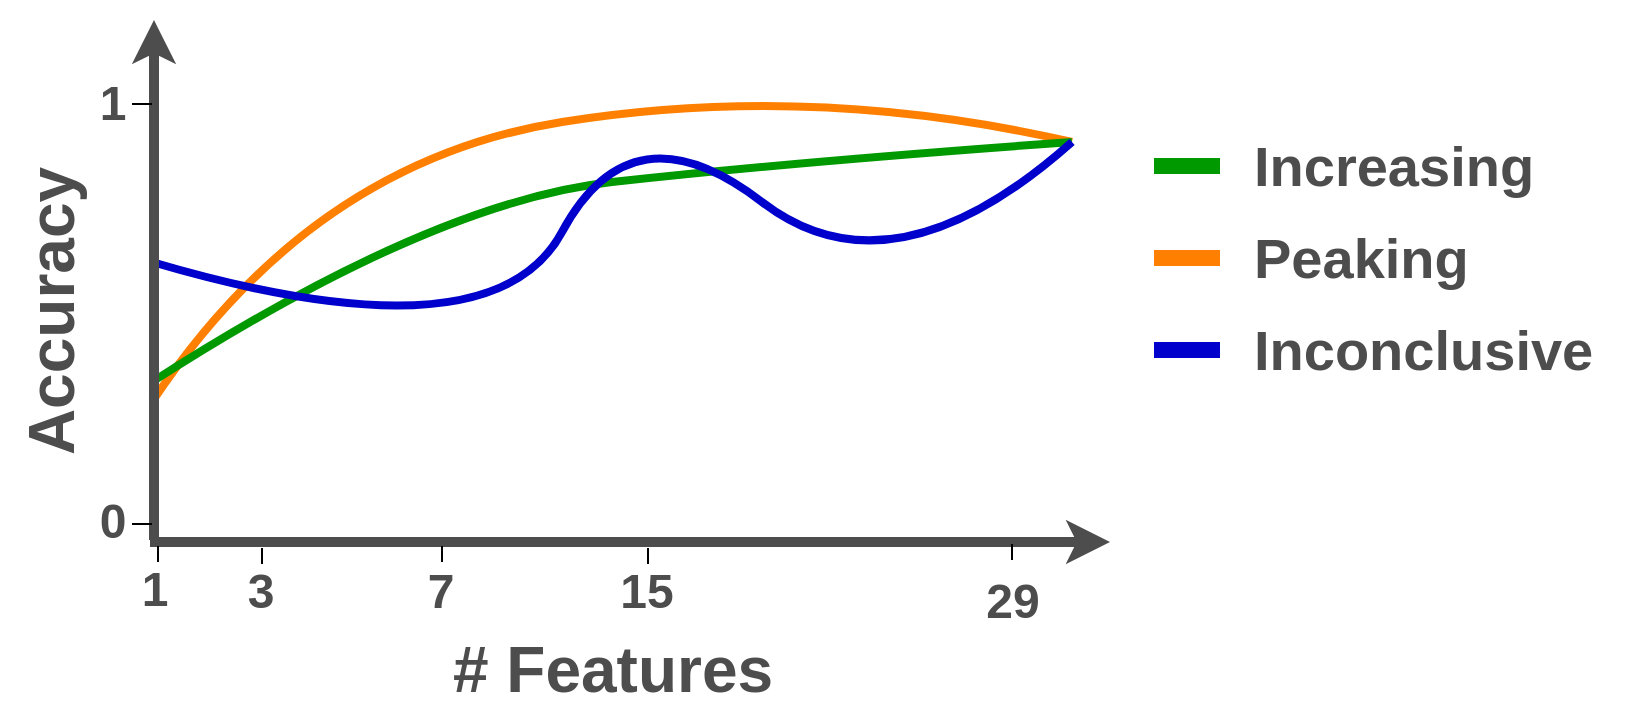 <mxfile version="26.0.4">
  <diagram name="Page-1" id="YtNEuHFWPV901iRKTTCi">
    <mxGraphModel dx="710" dy="428" grid="1" gridSize="10" guides="1" tooltips="1" connect="1" arrows="1" fold="1" page="1" pageScale="1" pageWidth="850" pageHeight="1100" math="0" shadow="0">
      <root>
        <mxCell id="0" />
        <mxCell id="1" parent="0" />
        <mxCell id="69AqdLr16PS92nj_bi0x-2" value="" style="endArrow=classic;html=1;rounded=0;strokeWidth=5;strokeColor=#4D4D4D;fontSize=24;" parent="1" edge="1">
          <mxGeometry width="50" height="50" relative="1" as="geometry">
            <mxPoint x="159" y="520" as="sourcePoint" />
            <mxPoint x="639" y="520" as="targetPoint" />
          </mxGeometry>
        </mxCell>
        <mxCell id="69AqdLr16PS92nj_bi0x-3" value="" style="curved=1;endArrow=none;html=1;rounded=0;strokeColor=#FF8000;strokeWidth=4;endFill=0;fontSize=28;" parent="1" edge="1">
          <mxGeometry width="50" height="50" relative="1" as="geometry">
            <mxPoint x="160" y="450" as="sourcePoint" />
            <mxPoint x="620" y="320" as="targetPoint" />
            <Array as="points">
              <mxPoint x="240" y="330" />
              <mxPoint x="490" y="290" />
            </Array>
          </mxGeometry>
        </mxCell>
        <mxCell id="69AqdLr16PS92nj_bi0x-4" value="" style="curved=1;endArrow=none;html=1;rounded=0;strokeColor=#009900;strokeWidth=4;endFill=0;fontSize=28;" parent="1" edge="1">
          <mxGeometry width="50" height="50" relative="1" as="geometry">
            <mxPoint x="160" y="440" as="sourcePoint" />
            <mxPoint x="620" y="320" as="targetPoint" />
            <Array as="points">
              <mxPoint x="300" y="350" />
              <mxPoint x="480" y="330" />
            </Array>
          </mxGeometry>
        </mxCell>
        <mxCell id="69AqdLr16PS92nj_bi0x-6" value="" style="curved=1;endArrow=none;html=1;rounded=0;strokeColor=#0000CC;strokeWidth=4;endFill=0;fontSize=28;" parent="1" edge="1">
          <mxGeometry width="50" height="50" relative="1" as="geometry">
            <mxPoint x="160" y="380" as="sourcePoint" />
            <mxPoint x="620" y="320" as="targetPoint" />
            <Array as="points">
              <mxPoint x="330" y="430" />
              <mxPoint x="400" y="300" />
              <mxPoint x="530" y="400" />
            </Array>
          </mxGeometry>
        </mxCell>
        <mxCell id="69AqdLr16PS92nj_bi0x-7" value="&lt;font style=&quot;font-size: 32px;&quot; color=&quot;#4d4d4d&quot;&gt;Accuracy&lt;/font&gt;" style="text;html=1;align=center;verticalAlign=middle;resizable=0;points=[];autosize=1;strokeColor=none;fillColor=none;rotation=270;fontStyle=1;fontSize=32;" parent="1" vertex="1">
          <mxGeometry x="25" y="380" width="170" height="50" as="geometry" />
        </mxCell>
        <mxCell id="69AqdLr16PS92nj_bi0x-8" value="&lt;font style=&quot;font-size: 32px;&quot; color=&quot;#4d4d4d&quot;&gt;# Features&lt;/font&gt;" style="text;html=1;align=center;verticalAlign=middle;resizable=0;points=[];autosize=1;strokeColor=none;fillColor=none;rotation=0;fontStyle=1;fontSize=32;" parent="1" vertex="1">
          <mxGeometry x="300" y="559" width="180" height="50" as="geometry" />
        </mxCell>
        <mxCell id="69AqdLr16PS92nj_bi0x-9" value="" style="rounded=0;whiteSpace=wrap;html=1;fillColor=none;strokeColor=none;fontSize=28;" parent="1" vertex="1">
          <mxGeometry x="644" y="302" width="230" height="160" as="geometry" />
        </mxCell>
        <mxCell id="69AqdLr16PS92nj_bi0x-10" value="" style="endArrow=none;html=1;rounded=0;strokeWidth=8;strokeColor=#009900;fontSize=28;" parent="1" edge="1">
          <mxGeometry width="50" height="50" relative="1" as="geometry">
            <mxPoint x="661" y="332" as="sourcePoint" />
            <mxPoint x="694" y="332" as="targetPoint" />
          </mxGeometry>
        </mxCell>
        <mxCell id="69AqdLr16PS92nj_bi0x-13" value="&lt;font color=&quot;#4d4d4d&quot; style=&quot;font-size: 28px;&quot;&gt;Increasing&lt;/font&gt;" style="text;html=1;align=left;verticalAlign=middle;resizable=0;points=[];autosize=1;strokeColor=none;fillColor=none;rotation=0;fontStyle=1;container=0;fontSize=28;" parent="1" vertex="1">
          <mxGeometry x="709" y="307" width="160" height="50" as="geometry" />
        </mxCell>
        <mxCell id="69AqdLr16PS92nj_bi0x-16" value="" style="endArrow=none;html=1;rounded=0;strokeWidth=8;strokeColor=#FF8000;fontSize=28;" parent="1" edge="1">
          <mxGeometry width="50" height="50" relative="1" as="geometry">
            <mxPoint x="661" y="378" as="sourcePoint" />
            <mxPoint x="694" y="378" as="targetPoint" />
          </mxGeometry>
        </mxCell>
        <mxCell id="69AqdLr16PS92nj_bi0x-17" value="&lt;font style=&quot;font-size: 28px;&quot; color=&quot;#4d4d4d&quot;&gt;&lt;b style=&quot;font-size: 28px;&quot;&gt;Peaking&lt;/b&gt;&lt;/font&gt;" style="text;html=1;align=left;verticalAlign=middle;resizable=0;points=[];autosize=1;strokeColor=none;fillColor=none;rotation=0;container=0;fontSize=28;" parent="1" vertex="1">
          <mxGeometry x="709" y="353" width="130" height="50" as="geometry" />
        </mxCell>
        <mxCell id="69AqdLr16PS92nj_bi0x-19" value="" style="endArrow=none;html=1;rounded=0;strokeWidth=8;strokeColor=#0000CC;fontSize=28;" parent="1" edge="1">
          <mxGeometry width="50" height="50" relative="1" as="geometry">
            <mxPoint x="661" y="424" as="sourcePoint" />
            <mxPoint x="694" y="424" as="targetPoint" />
          </mxGeometry>
        </mxCell>
        <mxCell id="69AqdLr16PS92nj_bi0x-20" value="&lt;font color=&quot;#4d4d4d&quot; style=&quot;font-size: 28px;&quot;&gt;Inconclusive&lt;/font&gt;" style="text;html=1;align=left;verticalAlign=middle;resizable=0;points=[];autosize=1;strokeColor=none;fillColor=none;rotation=0;fontStyle=1;container=0;fontSize=28;" parent="1" vertex="1">
          <mxGeometry x="709" y="399" width="190" height="50" as="geometry" />
        </mxCell>
        <mxCell id="69AqdLr16PS92nj_bi0x-1" value="" style="endArrow=classic;html=1;rounded=1;strokeWidth=5;strokeColor=#4D4D4D;targetPerimeterSpacing=0;curved=0;fontSize=28;" parent="1" edge="1">
          <mxGeometry width="50" height="50" relative="1" as="geometry">
            <mxPoint x="161" y="519" as="sourcePoint" />
            <mxPoint x="161" y="259" as="targetPoint" />
          </mxGeometry>
        </mxCell>
        <mxCell id="eyTMe6cXIUT7Y2GQUFFV-1" value="&lt;font color=&quot;#4d4d4d&quot;&gt;0&lt;/font&gt;" style="text;html=1;align=center;verticalAlign=middle;resizable=0;points=[];autosize=1;strokeColor=none;fillColor=none;rotation=0;fontStyle=1;fontSize=24;" vertex="1" parent="1">
          <mxGeometry x="120" y="490" width="40" height="40" as="geometry" />
        </mxCell>
        <mxCell id="eyTMe6cXIUT7Y2GQUFFV-3" value="&lt;font color=&quot;#4d4d4d&quot;&gt;1&lt;/font&gt;" style="text;html=1;align=center;verticalAlign=middle;resizable=0;points=[];autosize=1;strokeColor=none;fillColor=none;rotation=0;fontStyle=1;fontSize=24;" vertex="1" parent="1">
          <mxGeometry x="120" y="281" width="40" height="40" as="geometry" />
        </mxCell>
        <mxCell id="eyTMe6cXIUT7Y2GQUFFV-5" value="&lt;font color=&quot;#4d4d4d&quot;&gt;1&lt;/font&gt;" style="text;html=1;align=center;verticalAlign=middle;resizable=0;points=[];autosize=1;strokeColor=none;fillColor=none;rotation=0;fontStyle=1;fontSize=24;" vertex="1" parent="1">
          <mxGeometry x="141" y="524" width="40" height="40" as="geometry" />
        </mxCell>
        <mxCell id="eyTMe6cXIUT7Y2GQUFFV-6" value="&lt;font color=&quot;#4d4d4d&quot;&gt;3&lt;/font&gt;" style="text;html=1;align=center;verticalAlign=middle;resizable=0;points=[];autosize=1;strokeColor=none;fillColor=none;rotation=0;fontStyle=1;fontSize=24;" vertex="1" parent="1">
          <mxGeometry x="194" y="525" width="40" height="40" as="geometry" />
        </mxCell>
        <mxCell id="eyTMe6cXIUT7Y2GQUFFV-8" value="&lt;font color=&quot;#4d4d4d&quot;&gt;7&lt;/font&gt;" style="text;html=1;align=center;verticalAlign=middle;resizable=0;points=[];autosize=1;strokeColor=none;fillColor=none;rotation=0;fontStyle=1;fontSize=24;" vertex="1" parent="1">
          <mxGeometry x="284" y="525" width="40" height="40" as="geometry" />
        </mxCell>
        <mxCell id="eyTMe6cXIUT7Y2GQUFFV-9" value="&lt;font color=&quot;#4d4d4d&quot;&gt;15&lt;/font&gt;" style="text;html=1;align=center;verticalAlign=middle;resizable=0;points=[];autosize=1;strokeColor=none;fillColor=none;rotation=0;fontStyle=1;fontSize=24;" vertex="1" parent="1">
          <mxGeometry x="382" y="525" width="50" height="40" as="geometry" />
        </mxCell>
        <mxCell id="eyTMe6cXIUT7Y2GQUFFV-11" value="&lt;font color=&quot;#4d4d4d&quot;&gt;29&lt;/font&gt;" style="text;html=1;align=center;verticalAlign=middle;resizable=0;points=[];autosize=1;strokeColor=none;fillColor=none;rotation=0;fontStyle=1;fontSize=24;" vertex="1" parent="1">
          <mxGeometry x="565" y="530" width="50" height="40" as="geometry" />
        </mxCell>
        <mxCell id="eyTMe6cXIUT7Y2GQUFFV-13" value="" style="endArrow=none;html=1;rounded=0;entryX=0.64;entryY=-0.175;entryDx=0;entryDy=0;entryPerimeter=0;" edge="1" parent="1">
          <mxGeometry width="50" height="50" relative="1" as="geometry">
            <mxPoint x="408" y="523" as="sourcePoint" />
            <mxPoint x="408" y="531" as="targetPoint" />
          </mxGeometry>
        </mxCell>
        <mxCell id="eyTMe6cXIUT7Y2GQUFFV-14" value="" style="endArrow=none;html=1;rounded=0;entryX=0.64;entryY=-0.175;entryDx=0;entryDy=0;entryPerimeter=0;" edge="1" parent="1">
          <mxGeometry width="50" height="50" relative="1" as="geometry">
            <mxPoint x="590" y="521" as="sourcePoint" />
            <mxPoint x="590" y="529" as="targetPoint" />
          </mxGeometry>
        </mxCell>
        <mxCell id="eyTMe6cXIUT7Y2GQUFFV-15" value="" style="endArrow=none;html=1;rounded=0;entryX=0.64;entryY=-0.175;entryDx=0;entryDy=0;entryPerimeter=0;" edge="1" parent="1">
          <mxGeometry width="50" height="50" relative="1" as="geometry">
            <mxPoint x="305" y="522" as="sourcePoint" />
            <mxPoint x="305" y="530" as="targetPoint" />
          </mxGeometry>
        </mxCell>
        <mxCell id="eyTMe6cXIUT7Y2GQUFFV-16" value="" style="endArrow=none;html=1;rounded=0;entryX=0.64;entryY=-0.175;entryDx=0;entryDy=0;entryPerimeter=0;" edge="1" parent="1">
          <mxGeometry width="50" height="50" relative="1" as="geometry">
            <mxPoint x="215" y="523" as="sourcePoint" />
            <mxPoint x="215" y="531" as="targetPoint" />
          </mxGeometry>
        </mxCell>
        <mxCell id="eyTMe6cXIUT7Y2GQUFFV-18" value="" style="endArrow=none;html=1;rounded=0;" edge="1" parent="1">
          <mxGeometry width="50" height="50" relative="1" as="geometry">
            <mxPoint x="150" y="511" as="sourcePoint" />
            <mxPoint x="160" y="511" as="targetPoint" />
          </mxGeometry>
        </mxCell>
        <mxCell id="eyTMe6cXIUT7Y2GQUFFV-19" value="" style="endArrow=none;html=1;rounded=0;entryX=0.64;entryY=-0.175;entryDx=0;entryDy=0;entryPerimeter=0;" edge="1" parent="1">
          <mxGeometry width="50" height="50" relative="1" as="geometry">
            <mxPoint x="163" y="522" as="sourcePoint" />
            <mxPoint x="163" y="530" as="targetPoint" />
          </mxGeometry>
        </mxCell>
        <mxCell id="eyTMe6cXIUT7Y2GQUFFV-20" value="" style="endArrow=none;html=1;rounded=0;" edge="1" parent="1">
          <mxGeometry width="50" height="50" relative="1" as="geometry">
            <mxPoint x="150" y="301" as="sourcePoint" />
            <mxPoint x="160" y="301" as="targetPoint" />
          </mxGeometry>
        </mxCell>
      </root>
    </mxGraphModel>
  </diagram>
</mxfile>

